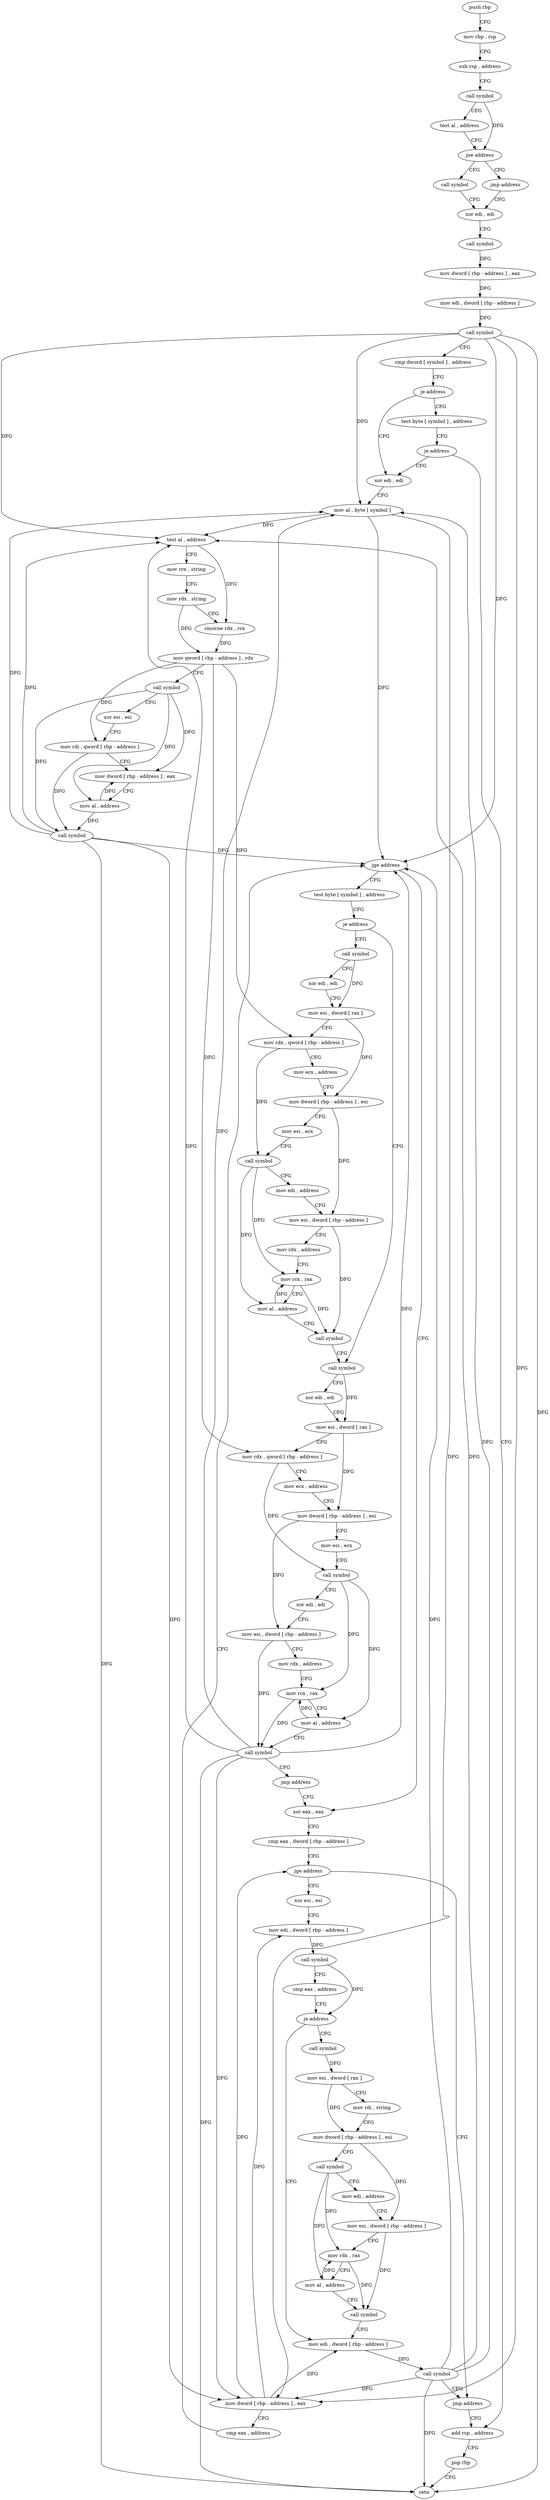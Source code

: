 digraph "func" {
"4214288" [label = "push rbp" ]
"4214289" [label = "mov rbp , rsp" ]
"4214292" [label = "sub rsp , address" ]
"4214296" [label = "call symbol" ]
"4214301" [label = "test al , address" ]
"4214303" [label = "jne address" ]
"4214314" [label = "call symbol" ]
"4214309" [label = "jmp address" ]
"4214319" [label = "xor edi , edi" ]
"4214365" [label = "xor edi , edi" ]
"4214367" [label = "mov al , byte [ symbol ]" ]
"4214374" [label = "test al , address" ]
"4214376" [label = "mov rcx , string" ]
"4214386" [label = "mov rdx , string" ]
"4214396" [label = "cmovne rdx , rcx" ]
"4214400" [label = "mov qword [ rbp - address ] , rdx" ]
"4214404" [label = "call symbol" ]
"4214409" [label = "xor esi , esi" ]
"4214411" [label = "mov rdi , qword [ rbp - address ]" ]
"4214415" [label = "mov dword [ rbp - address ] , eax" ]
"4214418" [label = "mov al , address" ]
"4214420" [label = "call symbol" ]
"4214425" [label = "mov dword [ rbp - address ] , eax" ]
"4214428" [label = "cmp eax , address" ]
"4214431" [label = "jge address" ]
"4214565" [label = "xor eax , eax" ]
"4214437" [label = "test byte [ symbol ] , address" ]
"4214351" [label = "test byte [ symbol ] , address" ]
"4214359" [label = "je address" ]
"4214651" [label = "add rsp , address" ]
"4214321" [label = "call symbol" ]
"4214326" [label = "mov dword [ rbp - address ] , eax" ]
"4214329" [label = "mov edi , dword [ rbp - address ]" ]
"4214332" [label = "call symbol" ]
"4214337" [label = "cmp dword [ symbol ] , address" ]
"4214345" [label = "je address" ]
"4214567" [label = "cmp eax , dword [ rbp - address ]" ]
"4214570" [label = "jge address" ]
"4214646" [label = "jmp address" ]
"4214576" [label = "xor esi , esi" ]
"4214445" [label = "je address" ]
"4214507" [label = "call symbol" ]
"4214451" [label = "call symbol" ]
"4214655" [label = "pop rbp" ]
"4214656" [label = "retn" ]
"4214578" [label = "mov edi , dword [ rbp - address ]" ]
"4214581" [label = "call symbol" ]
"4214586" [label = "cmp eax , address" ]
"4214589" [label = "je address" ]
"4214638" [label = "mov edi , dword [ rbp - address ]" ]
"4214595" [label = "call symbol" ]
"4214512" [label = "xor edi , edi" ]
"4214514" [label = "mov esi , dword [ rax ]" ]
"4214516" [label = "mov rdx , qword [ rbp - address ]" ]
"4214520" [label = "mov ecx , address" ]
"4214525" [label = "mov dword [ rbp - address ] , esi" ]
"4214528" [label = "mov esi , ecx" ]
"4214530" [label = "call symbol" ]
"4214535" [label = "xor edi , edi" ]
"4214537" [label = "mov esi , dword [ rbp - address ]" ]
"4214540" [label = "mov rdx , address" ]
"4214550" [label = "mov rcx , rax" ]
"4214553" [label = "mov al , address" ]
"4214555" [label = "call symbol" ]
"4214560" [label = "jmp address" ]
"4214456" [label = "xor edi , edi" ]
"4214458" [label = "mov esi , dword [ rax ]" ]
"4214460" [label = "mov rdx , qword [ rbp - address ]" ]
"4214464" [label = "mov ecx , address" ]
"4214469" [label = "mov dword [ rbp - address ] , esi" ]
"4214472" [label = "mov esi , ecx" ]
"4214474" [label = "call symbol" ]
"4214479" [label = "mov edi , address" ]
"4214484" [label = "mov esi , dword [ rbp - address ]" ]
"4214487" [label = "mov rdx , address" ]
"4214497" [label = "mov rcx , rax" ]
"4214500" [label = "mov al , address" ]
"4214502" [label = "call symbol" ]
"4214641" [label = "call symbol" ]
"4214600" [label = "mov esi , dword [ rax ]" ]
"4214602" [label = "mov rdi , string" ]
"4214612" [label = "mov dword [ rbp - address ] , esi" ]
"4214615" [label = "call symbol" ]
"4214620" [label = "mov edi , address" ]
"4214625" [label = "mov esi , dword [ rbp - address ]" ]
"4214628" [label = "mov rdx , rax" ]
"4214631" [label = "mov al , address" ]
"4214633" [label = "call symbol" ]
"4214288" -> "4214289" [ label = "CFG" ]
"4214289" -> "4214292" [ label = "CFG" ]
"4214292" -> "4214296" [ label = "CFG" ]
"4214296" -> "4214301" [ label = "CFG" ]
"4214296" -> "4214303" [ label = "DFG" ]
"4214301" -> "4214303" [ label = "CFG" ]
"4214303" -> "4214314" [ label = "CFG" ]
"4214303" -> "4214309" [ label = "CFG" ]
"4214314" -> "4214319" [ label = "CFG" ]
"4214309" -> "4214319" [ label = "CFG" ]
"4214319" -> "4214321" [ label = "CFG" ]
"4214365" -> "4214367" [ label = "CFG" ]
"4214367" -> "4214374" [ label = "DFG" ]
"4214367" -> "4214425" [ label = "DFG" ]
"4214367" -> "4214431" [ label = "DFG" ]
"4214374" -> "4214376" [ label = "CFG" ]
"4214374" -> "4214396" [ label = "DFG" ]
"4214376" -> "4214386" [ label = "CFG" ]
"4214386" -> "4214396" [ label = "CFG" ]
"4214386" -> "4214400" [ label = "DFG" ]
"4214396" -> "4214400" [ label = "DFG" ]
"4214400" -> "4214404" [ label = "CFG" ]
"4214400" -> "4214411" [ label = "DFG" ]
"4214400" -> "4214516" [ label = "DFG" ]
"4214400" -> "4214460" [ label = "DFG" ]
"4214404" -> "4214409" [ label = "CFG" ]
"4214404" -> "4214415" [ label = "DFG" ]
"4214404" -> "4214418" [ label = "DFG" ]
"4214404" -> "4214420" [ label = "DFG" ]
"4214409" -> "4214411" [ label = "CFG" ]
"4214411" -> "4214415" [ label = "CFG" ]
"4214411" -> "4214420" [ label = "DFG" ]
"4214415" -> "4214418" [ label = "CFG" ]
"4214418" -> "4214420" [ label = "DFG" ]
"4214418" -> "4214415" [ label = "DFG" ]
"4214420" -> "4214425" [ label = "DFG" ]
"4214420" -> "4214367" [ label = "DFG" ]
"4214420" -> "4214374" [ label = "DFG" ]
"4214420" -> "4214431" [ label = "DFG" ]
"4214420" -> "4214656" [ label = "DFG" ]
"4214425" -> "4214428" [ label = "CFG" ]
"4214425" -> "4214570" [ label = "DFG" ]
"4214425" -> "4214578" [ label = "DFG" ]
"4214425" -> "4214638" [ label = "DFG" ]
"4214428" -> "4214431" [ label = "CFG" ]
"4214431" -> "4214565" [ label = "CFG" ]
"4214431" -> "4214437" [ label = "CFG" ]
"4214565" -> "4214567" [ label = "CFG" ]
"4214437" -> "4214445" [ label = "CFG" ]
"4214351" -> "4214359" [ label = "CFG" ]
"4214359" -> "4214651" [ label = "CFG" ]
"4214359" -> "4214365" [ label = "CFG" ]
"4214651" -> "4214655" [ label = "CFG" ]
"4214321" -> "4214326" [ label = "DFG" ]
"4214326" -> "4214329" [ label = "DFG" ]
"4214329" -> "4214332" [ label = "DFG" ]
"4214332" -> "4214337" [ label = "CFG" ]
"4214332" -> "4214367" [ label = "DFG" ]
"4214332" -> "4214374" [ label = "DFG" ]
"4214332" -> "4214425" [ label = "DFG" ]
"4214332" -> "4214431" [ label = "DFG" ]
"4214332" -> "4214656" [ label = "DFG" ]
"4214337" -> "4214345" [ label = "CFG" ]
"4214345" -> "4214365" [ label = "CFG" ]
"4214345" -> "4214351" [ label = "CFG" ]
"4214567" -> "4214570" [ label = "CFG" ]
"4214570" -> "4214646" [ label = "CFG" ]
"4214570" -> "4214576" [ label = "CFG" ]
"4214646" -> "4214651" [ label = "CFG" ]
"4214576" -> "4214578" [ label = "CFG" ]
"4214445" -> "4214507" [ label = "CFG" ]
"4214445" -> "4214451" [ label = "CFG" ]
"4214507" -> "4214512" [ label = "CFG" ]
"4214507" -> "4214514" [ label = "DFG" ]
"4214451" -> "4214456" [ label = "CFG" ]
"4214451" -> "4214458" [ label = "DFG" ]
"4214655" -> "4214656" [ label = "CFG" ]
"4214578" -> "4214581" [ label = "DFG" ]
"4214581" -> "4214586" [ label = "CFG" ]
"4214581" -> "4214589" [ label = "DFG" ]
"4214586" -> "4214589" [ label = "CFG" ]
"4214589" -> "4214638" [ label = "CFG" ]
"4214589" -> "4214595" [ label = "CFG" ]
"4214638" -> "4214641" [ label = "DFG" ]
"4214595" -> "4214600" [ label = "DFG" ]
"4214512" -> "4214514" [ label = "CFG" ]
"4214514" -> "4214516" [ label = "CFG" ]
"4214514" -> "4214525" [ label = "DFG" ]
"4214516" -> "4214520" [ label = "CFG" ]
"4214516" -> "4214530" [ label = "DFG" ]
"4214520" -> "4214525" [ label = "CFG" ]
"4214525" -> "4214528" [ label = "CFG" ]
"4214525" -> "4214537" [ label = "DFG" ]
"4214528" -> "4214530" [ label = "CFG" ]
"4214530" -> "4214535" [ label = "CFG" ]
"4214530" -> "4214550" [ label = "DFG" ]
"4214530" -> "4214553" [ label = "DFG" ]
"4214535" -> "4214537" [ label = "CFG" ]
"4214537" -> "4214540" [ label = "CFG" ]
"4214537" -> "4214555" [ label = "DFG" ]
"4214540" -> "4214550" [ label = "CFG" ]
"4214550" -> "4214553" [ label = "CFG" ]
"4214550" -> "4214555" [ label = "DFG" ]
"4214553" -> "4214555" [ label = "CFG" ]
"4214553" -> "4214550" [ label = "DFG" ]
"4214555" -> "4214560" [ label = "CFG" ]
"4214555" -> "4214367" [ label = "DFG" ]
"4214555" -> "4214374" [ label = "DFG" ]
"4214555" -> "4214425" [ label = "DFG" ]
"4214555" -> "4214431" [ label = "DFG" ]
"4214555" -> "4214656" [ label = "DFG" ]
"4214560" -> "4214565" [ label = "CFG" ]
"4214456" -> "4214458" [ label = "CFG" ]
"4214458" -> "4214460" [ label = "CFG" ]
"4214458" -> "4214469" [ label = "DFG" ]
"4214460" -> "4214464" [ label = "CFG" ]
"4214460" -> "4214474" [ label = "DFG" ]
"4214464" -> "4214469" [ label = "CFG" ]
"4214469" -> "4214472" [ label = "CFG" ]
"4214469" -> "4214484" [ label = "DFG" ]
"4214472" -> "4214474" [ label = "CFG" ]
"4214474" -> "4214479" [ label = "CFG" ]
"4214474" -> "4214497" [ label = "DFG" ]
"4214474" -> "4214500" [ label = "DFG" ]
"4214479" -> "4214484" [ label = "CFG" ]
"4214484" -> "4214487" [ label = "CFG" ]
"4214484" -> "4214502" [ label = "DFG" ]
"4214487" -> "4214497" [ label = "CFG" ]
"4214497" -> "4214500" [ label = "CFG" ]
"4214497" -> "4214502" [ label = "DFG" ]
"4214500" -> "4214502" [ label = "CFG" ]
"4214500" -> "4214497" [ label = "DFG" ]
"4214502" -> "4214507" [ label = "CFG" ]
"4214641" -> "4214646" [ label = "CFG" ]
"4214641" -> "4214367" [ label = "DFG" ]
"4214641" -> "4214374" [ label = "DFG" ]
"4214641" -> "4214425" [ label = "DFG" ]
"4214641" -> "4214431" [ label = "DFG" ]
"4214641" -> "4214656" [ label = "DFG" ]
"4214600" -> "4214602" [ label = "CFG" ]
"4214600" -> "4214612" [ label = "DFG" ]
"4214602" -> "4214612" [ label = "CFG" ]
"4214612" -> "4214615" [ label = "CFG" ]
"4214612" -> "4214625" [ label = "DFG" ]
"4214615" -> "4214620" [ label = "CFG" ]
"4214615" -> "4214628" [ label = "DFG" ]
"4214615" -> "4214631" [ label = "DFG" ]
"4214620" -> "4214625" [ label = "CFG" ]
"4214625" -> "4214628" [ label = "CFG" ]
"4214625" -> "4214633" [ label = "DFG" ]
"4214628" -> "4214631" [ label = "CFG" ]
"4214628" -> "4214633" [ label = "DFG" ]
"4214631" -> "4214633" [ label = "CFG" ]
"4214631" -> "4214628" [ label = "DFG" ]
"4214633" -> "4214638" [ label = "CFG" ]
}
